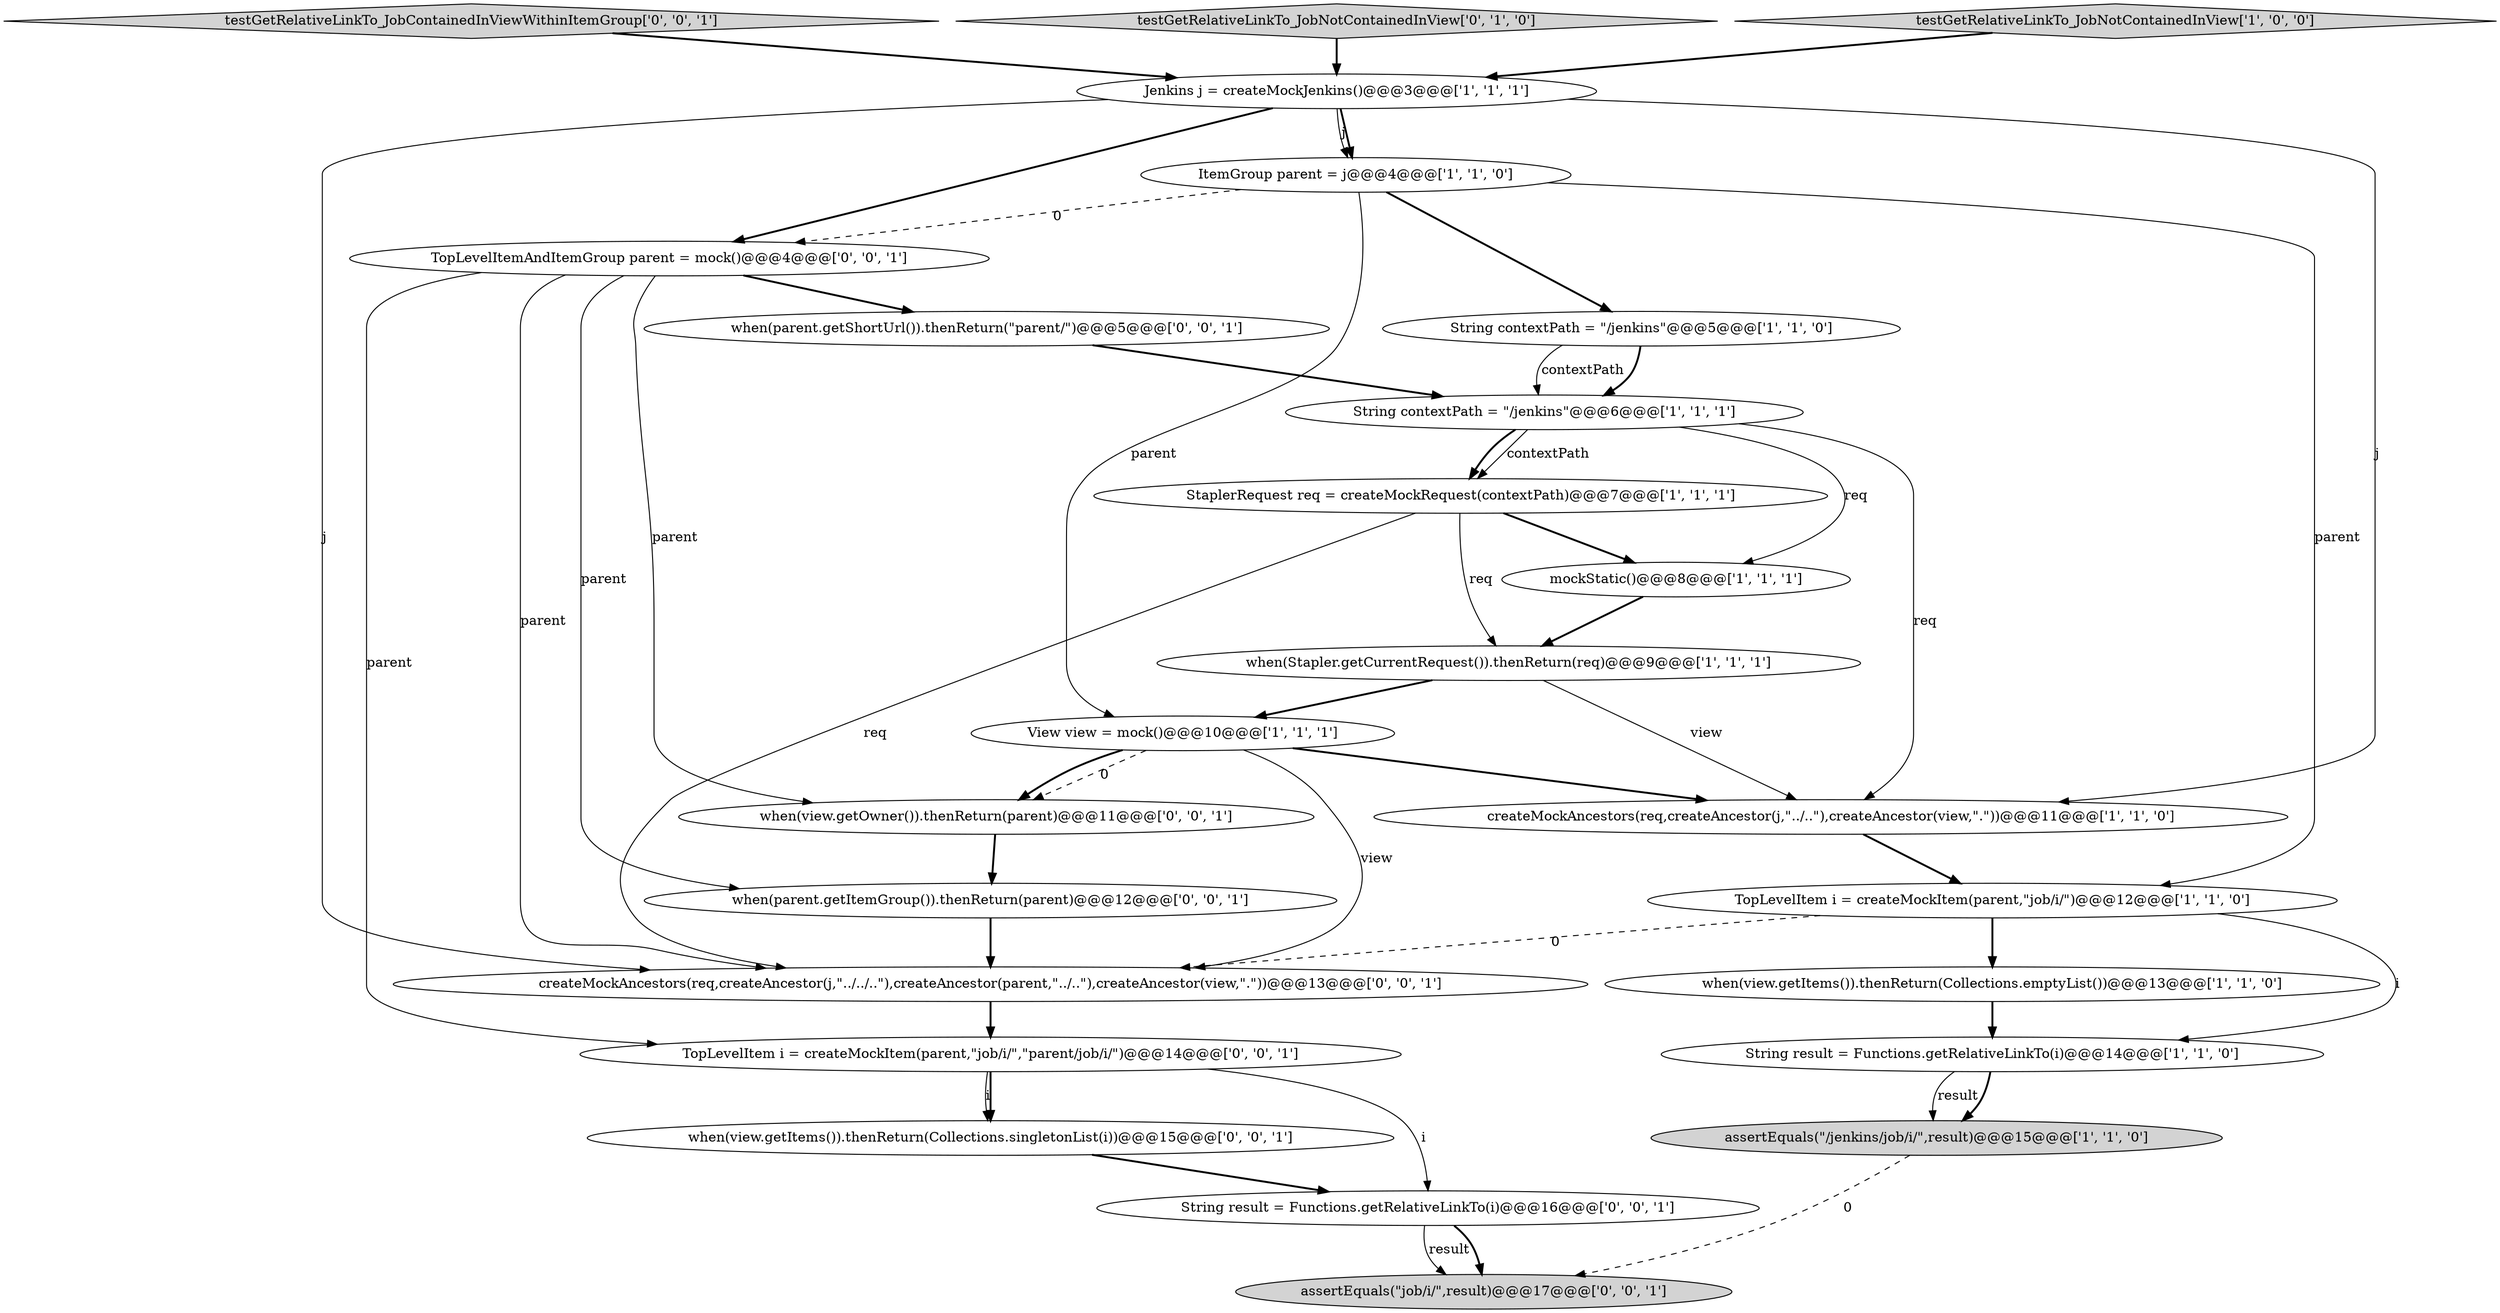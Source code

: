 digraph {
20 [style = filled, label = "assertEquals(\"job/i/\",result)@@@17@@@['0', '0', '1']", fillcolor = lightgray, shape = ellipse image = "AAA0AAABBB3BBB"];
12 [style = filled, label = "when(view.getItems()).thenReturn(Collections.emptyList())@@@13@@@['1', '1', '0']", fillcolor = white, shape = ellipse image = "AAA0AAABBB1BBB"];
1 [style = filled, label = "String contextPath = \"/jenkins\"@@@5@@@['1', '1', '0']", fillcolor = white, shape = ellipse image = "AAA0AAABBB1BBB"];
23 [style = filled, label = "when(parent.getItemGroup()).thenReturn(parent)@@@12@@@['0', '0', '1']", fillcolor = white, shape = ellipse image = "AAA0AAABBB3BBB"];
19 [style = filled, label = "when(parent.getShortUrl()).thenReturn(\"parent/\")@@@5@@@['0', '0', '1']", fillcolor = white, shape = ellipse image = "AAA0AAABBB3BBB"];
17 [style = filled, label = "TopLevelItem i = createMockItem(parent,\"job/i/\",\"parent/job/i/\")@@@14@@@['0', '0', '1']", fillcolor = white, shape = ellipse image = "AAA0AAABBB3BBB"];
9 [style = filled, label = "createMockAncestors(req,createAncestor(j,\"../..\"),createAncestor(view,\".\"))@@@11@@@['1', '1', '0']", fillcolor = white, shape = ellipse image = "AAA0AAABBB1BBB"];
15 [style = filled, label = "TopLevelItemAndItemGroup parent = mock()@@@4@@@['0', '0', '1']", fillcolor = white, shape = ellipse image = "AAA0AAABBB3BBB"];
3 [style = filled, label = "String contextPath = \"/jenkins\"@@@6@@@['1', '1', '1']", fillcolor = white, shape = ellipse image = "AAA0AAABBB1BBB"];
24 [style = filled, label = "createMockAncestors(req,createAncestor(j,\"../../..\"),createAncestor(parent,\"../..\"),createAncestor(view,\".\"))@@@13@@@['0', '0', '1']", fillcolor = white, shape = ellipse image = "AAA0AAABBB3BBB"];
16 [style = filled, label = "String result = Functions.getRelativeLinkTo(i)@@@16@@@['0', '0', '1']", fillcolor = white, shape = ellipse image = "AAA0AAABBB3BBB"];
0 [style = filled, label = "TopLevelItem i = createMockItem(parent,\"job/i/\")@@@12@@@['1', '1', '0']", fillcolor = white, shape = ellipse image = "AAA0AAABBB1BBB"];
4 [style = filled, label = "when(Stapler.getCurrentRequest()).thenReturn(req)@@@9@@@['1', '1', '1']", fillcolor = white, shape = ellipse image = "AAA0AAABBB1BBB"];
2 [style = filled, label = "String result = Functions.getRelativeLinkTo(i)@@@14@@@['1', '1', '0']", fillcolor = white, shape = ellipse image = "AAA0AAABBB1BBB"];
5 [style = filled, label = "assertEquals(\"/jenkins/job/i/\",result)@@@15@@@['1', '1', '0']", fillcolor = lightgray, shape = ellipse image = "AAA0AAABBB1BBB"];
11 [style = filled, label = "View view = mock()@@@10@@@['1', '1', '1']", fillcolor = white, shape = ellipse image = "AAA0AAABBB1BBB"];
8 [style = filled, label = "ItemGroup parent = j@@@4@@@['1', '1', '0']", fillcolor = white, shape = ellipse image = "AAA0AAABBB1BBB"];
6 [style = filled, label = "Jenkins j = createMockJenkins()@@@3@@@['1', '1', '1']", fillcolor = white, shape = ellipse image = "AAA0AAABBB1BBB"];
18 [style = filled, label = "when(view.getItems()).thenReturn(Collections.singletonList(i))@@@15@@@['0', '0', '1']", fillcolor = white, shape = ellipse image = "AAA0AAABBB3BBB"];
21 [style = filled, label = "testGetRelativeLinkTo_JobContainedInViewWithinItemGroup['0', '0', '1']", fillcolor = lightgray, shape = diamond image = "AAA0AAABBB3BBB"];
13 [style = filled, label = "StaplerRequest req = createMockRequest(contextPath)@@@7@@@['1', '1', '1']", fillcolor = white, shape = ellipse image = "AAA0AAABBB1BBB"];
22 [style = filled, label = "when(view.getOwner()).thenReturn(parent)@@@11@@@['0', '0', '1']", fillcolor = white, shape = ellipse image = "AAA0AAABBB3BBB"];
10 [style = filled, label = "mockStatic()@@@8@@@['1', '1', '1']", fillcolor = white, shape = ellipse image = "AAA0AAABBB1BBB"];
14 [style = filled, label = "testGetRelativeLinkTo_JobNotContainedInView['0', '1', '0']", fillcolor = lightgray, shape = diamond image = "AAA0AAABBB2BBB"];
7 [style = filled, label = "testGetRelativeLinkTo_JobNotContainedInView['1', '0', '0']", fillcolor = lightgray, shape = diamond image = "AAA0AAABBB1BBB"];
13->10 [style = bold, label=""];
2->5 [style = solid, label="result"];
13->4 [style = solid, label="req"];
8->11 [style = solid, label="parent"];
9->0 [style = bold, label=""];
21->6 [style = bold, label=""];
13->24 [style = solid, label="req"];
0->12 [style = bold, label=""];
8->15 [style = dashed, label="0"];
3->13 [style = solid, label="contextPath"];
1->3 [style = bold, label=""];
11->24 [style = solid, label="view"];
11->22 [style = dashed, label="0"];
3->10 [style = solid, label="req"];
8->0 [style = solid, label="parent"];
15->22 [style = solid, label="parent"];
15->19 [style = bold, label=""];
11->9 [style = bold, label=""];
15->23 [style = solid, label="parent"];
22->23 [style = bold, label=""];
6->15 [style = bold, label=""];
17->18 [style = solid, label="i"];
5->20 [style = dashed, label="0"];
6->9 [style = solid, label="j"];
6->24 [style = solid, label="j"];
8->1 [style = bold, label=""];
12->2 [style = bold, label=""];
23->24 [style = bold, label=""];
1->3 [style = solid, label="contextPath"];
17->16 [style = solid, label="i"];
18->16 [style = bold, label=""];
6->8 [style = solid, label="j"];
16->20 [style = solid, label="result"];
6->8 [style = bold, label=""];
7->6 [style = bold, label=""];
24->17 [style = bold, label=""];
3->9 [style = solid, label="req"];
10->4 [style = bold, label=""];
3->13 [style = bold, label=""];
11->22 [style = bold, label=""];
0->24 [style = dashed, label="0"];
15->17 [style = solid, label="parent"];
4->9 [style = solid, label="view"];
4->11 [style = bold, label=""];
15->24 [style = solid, label="parent"];
16->20 [style = bold, label=""];
19->3 [style = bold, label=""];
14->6 [style = bold, label=""];
17->18 [style = bold, label=""];
2->5 [style = bold, label=""];
0->2 [style = solid, label="i"];
}
